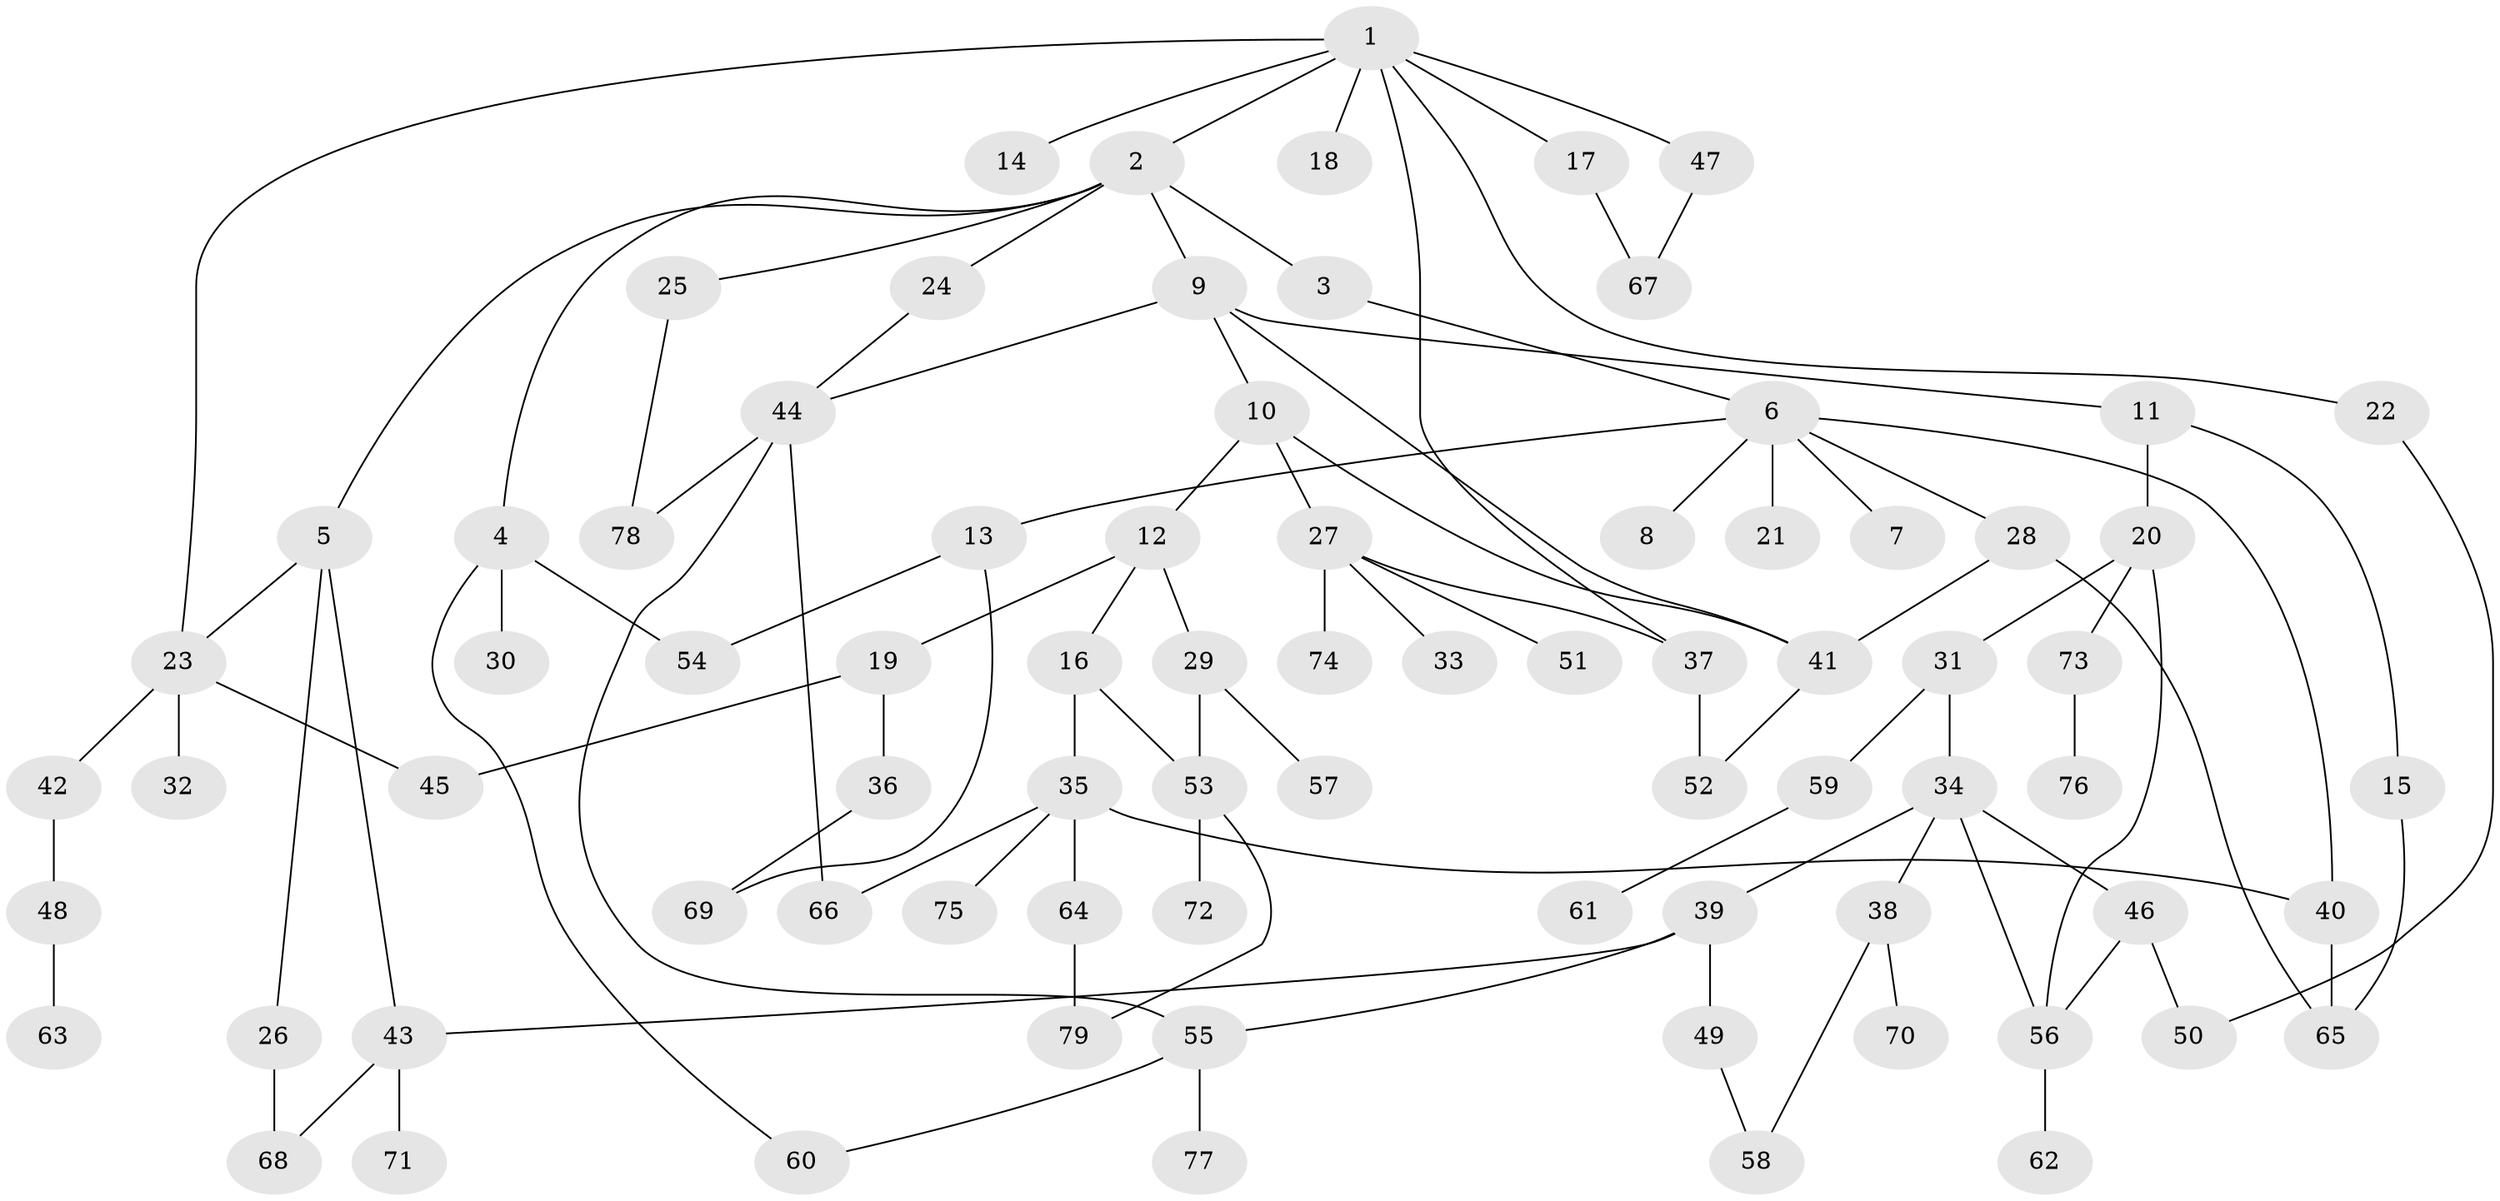 // Generated by graph-tools (version 1.1) at 2025/34/03/09/25 02:34:28]
// undirected, 79 vertices, 103 edges
graph export_dot {
graph [start="1"]
  node [color=gray90,style=filled];
  1;
  2;
  3;
  4;
  5;
  6;
  7;
  8;
  9;
  10;
  11;
  12;
  13;
  14;
  15;
  16;
  17;
  18;
  19;
  20;
  21;
  22;
  23;
  24;
  25;
  26;
  27;
  28;
  29;
  30;
  31;
  32;
  33;
  34;
  35;
  36;
  37;
  38;
  39;
  40;
  41;
  42;
  43;
  44;
  45;
  46;
  47;
  48;
  49;
  50;
  51;
  52;
  53;
  54;
  55;
  56;
  57;
  58;
  59;
  60;
  61;
  62;
  63;
  64;
  65;
  66;
  67;
  68;
  69;
  70;
  71;
  72;
  73;
  74;
  75;
  76;
  77;
  78;
  79;
  1 -- 2;
  1 -- 14;
  1 -- 17;
  1 -- 18;
  1 -- 22;
  1 -- 23;
  1 -- 47;
  1 -- 37;
  2 -- 3;
  2 -- 4;
  2 -- 5;
  2 -- 9;
  2 -- 24;
  2 -- 25;
  3 -- 6;
  4 -- 30;
  4 -- 54;
  4 -- 60;
  5 -- 26;
  5 -- 43;
  5 -- 23;
  6 -- 7;
  6 -- 8;
  6 -- 13;
  6 -- 21;
  6 -- 28;
  6 -- 40;
  9 -- 10;
  9 -- 11;
  9 -- 41;
  9 -- 44;
  10 -- 12;
  10 -- 27;
  10 -- 41;
  11 -- 15;
  11 -- 20;
  12 -- 16;
  12 -- 19;
  12 -- 29;
  13 -- 69;
  13 -- 54;
  15 -- 65;
  16 -- 35;
  16 -- 53;
  17 -- 67;
  19 -- 36;
  19 -- 45;
  20 -- 31;
  20 -- 73;
  20 -- 56;
  22 -- 50;
  23 -- 32;
  23 -- 42;
  23 -- 45;
  24 -- 44;
  25 -- 78;
  26 -- 68;
  27 -- 33;
  27 -- 37;
  27 -- 51;
  27 -- 74;
  28 -- 65;
  28 -- 41;
  29 -- 57;
  29 -- 53;
  31 -- 34;
  31 -- 59;
  34 -- 38;
  34 -- 39;
  34 -- 46;
  34 -- 56;
  35 -- 40;
  35 -- 64;
  35 -- 66;
  35 -- 75;
  36 -- 69;
  37 -- 52;
  38 -- 70;
  38 -- 58;
  39 -- 49;
  39 -- 55;
  39 -- 43;
  40 -- 65;
  41 -- 52;
  42 -- 48;
  43 -- 71;
  43 -- 68;
  44 -- 55;
  44 -- 66;
  44 -- 78;
  46 -- 50;
  46 -- 56;
  47 -- 67;
  48 -- 63;
  49 -- 58;
  53 -- 72;
  53 -- 79;
  55 -- 77;
  55 -- 60;
  56 -- 62;
  59 -- 61;
  64 -- 79;
  73 -- 76;
}
